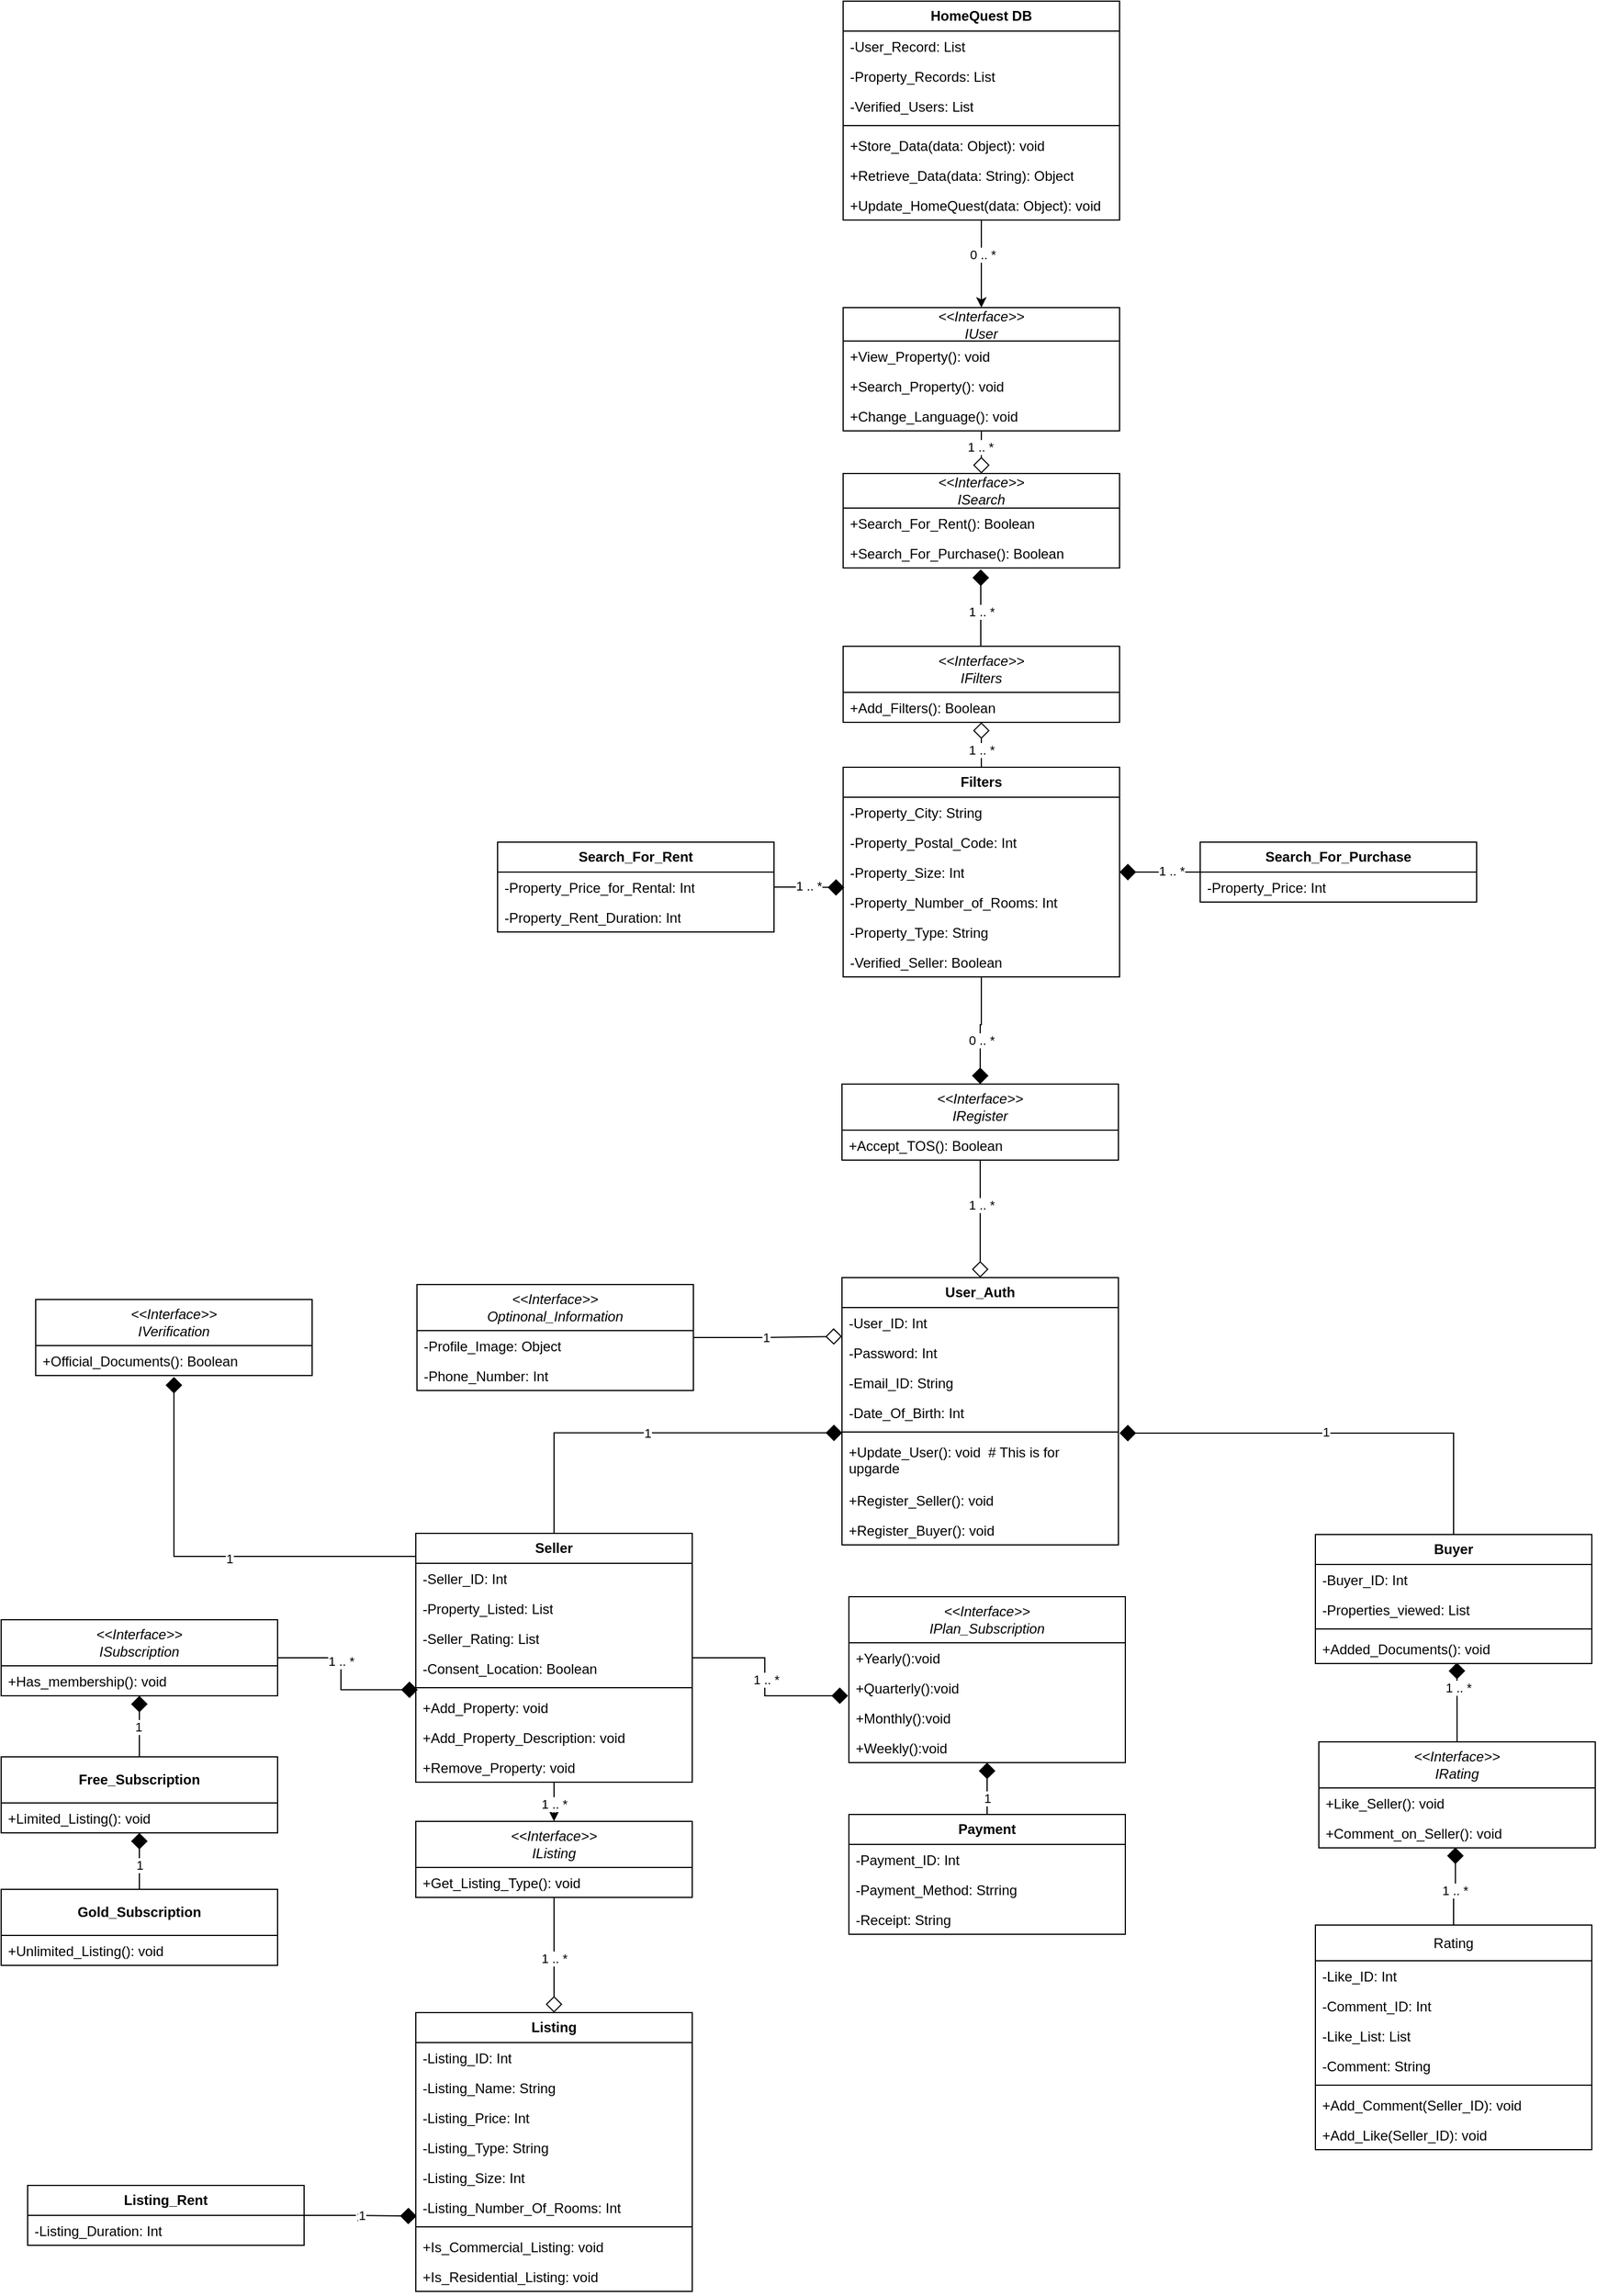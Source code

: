 <mxfile version="26.0.14">
  <diagram name="Page-1" id="9f46799a-70d6-7492-0946-bef42562c5a5">
    <mxGraphModel dx="1958" dy="2477" grid="0" gridSize="10" guides="1" tooltips="1" connect="1" arrows="1" fold="1" page="0" pageScale="1" pageWidth="1100" pageHeight="850" background="none" math="0" shadow="0">
      <root>
        <mxCell id="0" />
        <mxCell id="1" parent="0" />
        <mxCell id="w0NGEqOYghttgbfUyrr0-118" style="edgeStyle=orthogonalEdgeStyle;rounded=0;orthogonalLoop=1;jettySize=auto;html=1;endArrow=diamond;endFill=0;endSize=12;entryX=0.5;entryY=0;entryDx=0;entryDy=0;" parent="1" source="w0NGEqOYghttgbfUyrr0-102" edge="1">
          <mxGeometry relative="1" as="geometry">
            <mxPoint x="1371" y="-630" as="targetPoint" />
          </mxGeometry>
        </mxCell>
        <mxCell id="w0NGEqOYghttgbfUyrr0-119" value="1 .. *" style="edgeLabel;html=1;align=center;verticalAlign=middle;resizable=0;points=[];" parent="w0NGEqOYghttgbfUyrr0-118" vertex="1" connectable="0">
          <mxGeometry x="-0.258" y="-1" relative="1" as="geometry">
            <mxPoint as="offset" />
          </mxGeometry>
        </mxCell>
        <mxCell id="w0NGEqOYghttgbfUyrr0-102" value="&lt;div&gt;&lt;i&gt;&amp;lt;&amp;lt;Interface&amp;gt;&amp;gt;&lt;/i&gt;&lt;/div&gt;&lt;i&gt;IUser&lt;/i&gt;" style="swimlane;fontStyle=0;childLayout=stackLayout;horizontal=1;startSize=29;fillColor=none;horizontalStack=0;resizeParent=1;resizeParentMax=0;resizeLast=0;collapsible=1;marginBottom=0;whiteSpace=wrap;html=1;" parent="1" vertex="1">
          <mxGeometry x="1251" y="-774" width="240" height="107" as="geometry" />
        </mxCell>
        <mxCell id="w0NGEqOYghttgbfUyrr0-103" value="+View_Property(): void" style="text;strokeColor=none;fillColor=none;align=left;verticalAlign=top;spacingLeft=4;spacingRight=4;overflow=hidden;rotatable=0;points=[[0,0.5],[1,0.5]];portConstraint=eastwest;whiteSpace=wrap;html=1;" parent="w0NGEqOYghttgbfUyrr0-102" vertex="1">
          <mxGeometry y="29" width="240" height="26" as="geometry" />
        </mxCell>
        <mxCell id="w0NGEqOYghttgbfUyrr0-104" value="+Search_Property(): void" style="text;strokeColor=none;fillColor=none;align=left;verticalAlign=top;spacingLeft=4;spacingRight=4;overflow=hidden;rotatable=0;points=[[0,0.5],[1,0.5]];portConstraint=eastwest;whiteSpace=wrap;html=1;" parent="w0NGEqOYghttgbfUyrr0-102" vertex="1">
          <mxGeometry y="55" width="240" height="26" as="geometry" />
        </mxCell>
        <mxCell id="I_Ao7Ynuwbd4D35Jehym-140" value="+Change_Language(): void" style="text;strokeColor=none;fillColor=none;align=left;verticalAlign=top;spacingLeft=4;spacingRight=4;overflow=hidden;rotatable=0;points=[[0,0.5],[1,0.5]];portConstraint=eastwest;whiteSpace=wrap;html=1;" parent="w0NGEqOYghttgbfUyrr0-102" vertex="1">
          <mxGeometry y="81" width="240" height="26" as="geometry" />
        </mxCell>
        <mxCell id="w0NGEqOYghttgbfUyrr0-155" style="edgeStyle=orthogonalEdgeStyle;rounded=0;orthogonalLoop=1;jettySize=auto;html=1;endSize=12;endArrow=diamond;endFill=0;" parent="1" source="w0NGEqOYghttgbfUyrr0-106" target="w0NGEqOYghttgbfUyrr0-122" edge="1">
          <mxGeometry relative="1" as="geometry" />
        </mxCell>
        <mxCell id="w0NGEqOYghttgbfUyrr0-156" value="1 .. *" style="edgeLabel;html=1;align=center;verticalAlign=middle;resizable=0;points=[];" parent="w0NGEqOYghttgbfUyrr0-155" vertex="1" connectable="0">
          <mxGeometry x="-0.235" y="1" relative="1" as="geometry">
            <mxPoint as="offset" />
          </mxGeometry>
        </mxCell>
        <mxCell id="w0NGEqOYghttgbfUyrr0-106" value="&lt;i&gt;&amp;lt;&amp;lt;Interface&amp;gt;&amp;gt;&lt;/i&gt;&lt;div&gt;&lt;i&gt;IRegister&lt;/i&gt;&lt;/div&gt;" style="swimlane;fontStyle=0;childLayout=stackLayout;horizontal=1;startSize=40;fillColor=none;horizontalStack=0;resizeParent=1;resizeParentMax=0;resizeLast=0;collapsible=1;marginBottom=0;whiteSpace=wrap;html=1;" parent="1" vertex="1">
          <mxGeometry x="1250" y="-100" width="240" height="66" as="geometry" />
        </mxCell>
        <mxCell id="w0NGEqOYghttgbfUyrr0-107" value="+Accept_TOS(): Boolean" style="text;strokeColor=none;fillColor=none;align=left;verticalAlign=top;spacingLeft=4;spacingRight=4;overflow=hidden;rotatable=0;points=[[0,0.5],[1,0.5]];portConstraint=eastwest;whiteSpace=wrap;html=1;" parent="w0NGEqOYghttgbfUyrr0-106" vertex="1">
          <mxGeometry y="40" width="240" height="26" as="geometry" />
        </mxCell>
        <mxCell id="w0NGEqOYghttgbfUyrr0-116" style="edgeStyle=orthogonalEdgeStyle;rounded=0;orthogonalLoop=1;jettySize=auto;html=1;entryX=0.5;entryY=0;entryDx=0;entryDy=0;" parent="1" source="w0NGEqOYghttgbfUyrr0-109" target="w0NGEqOYghttgbfUyrr0-102" edge="1">
          <mxGeometry relative="1" as="geometry" />
        </mxCell>
        <mxCell id="w0NGEqOYghttgbfUyrr0-117" value="0 .. *" style="edgeLabel;html=1;align=center;verticalAlign=middle;resizable=0;points=[];" parent="w0NGEqOYghttgbfUyrr0-116" vertex="1" connectable="0">
          <mxGeometry x="-0.216" y="1" relative="1" as="geometry">
            <mxPoint as="offset" />
          </mxGeometry>
        </mxCell>
        <mxCell id="w0NGEqOYghttgbfUyrr0-109" value="&lt;b&gt;HomeQuest DB&lt;/b&gt;" style="swimlane;fontStyle=0;childLayout=stackLayout;horizontal=1;startSize=26;fillColor=none;horizontalStack=0;resizeParent=1;resizeParentMax=0;resizeLast=0;collapsible=1;marginBottom=0;whiteSpace=wrap;html=1;" parent="1" vertex="1">
          <mxGeometry x="1251" y="-1040" width="240" height="190" as="geometry" />
        </mxCell>
        <mxCell id="w0NGEqOYghttgbfUyrr0-110" value="-User_Record: List" style="text;strokeColor=none;fillColor=none;align=left;verticalAlign=top;spacingLeft=4;spacingRight=4;overflow=hidden;rotatable=0;points=[[0,0.5],[1,0.5]];portConstraint=eastwest;whiteSpace=wrap;html=1;" parent="w0NGEqOYghttgbfUyrr0-109" vertex="1">
          <mxGeometry y="26" width="240" height="26" as="geometry" />
        </mxCell>
        <mxCell id="w0NGEqOYghttgbfUyrr0-111" value="-Property_Records: List" style="text;strokeColor=none;fillColor=none;align=left;verticalAlign=top;spacingLeft=4;spacingRight=4;overflow=hidden;rotatable=0;points=[[0,0.5],[1,0.5]];portConstraint=eastwest;whiteSpace=wrap;html=1;" parent="w0NGEqOYghttgbfUyrr0-109" vertex="1">
          <mxGeometry y="52" width="240" height="26" as="geometry" />
        </mxCell>
        <mxCell id="w0NGEqOYghttgbfUyrr0-112" value="-Verified_Users: List" style="text;strokeColor=none;fillColor=none;align=left;verticalAlign=top;spacingLeft=4;spacingRight=4;overflow=hidden;rotatable=0;points=[[0,0.5],[1,0.5]];portConstraint=eastwest;whiteSpace=wrap;html=1;" parent="w0NGEqOYghttgbfUyrr0-109" vertex="1">
          <mxGeometry y="78" width="240" height="26" as="geometry" />
        </mxCell>
        <mxCell id="w0NGEqOYghttgbfUyrr0-56" value="" style="line;strokeWidth=1;fillColor=none;align=left;verticalAlign=middle;spacingTop=-1;spacingLeft=3;spacingRight=3;rotatable=0;labelPosition=right;points=[];portConstraint=eastwest;strokeColor=inherit;" parent="w0NGEqOYghttgbfUyrr0-109" vertex="1">
          <mxGeometry y="104" width="240" height="8" as="geometry" />
        </mxCell>
        <mxCell id="w0NGEqOYghttgbfUyrr0-113" value="+Store_Data(data: Object): void" style="text;strokeColor=none;fillColor=none;align=left;verticalAlign=top;spacingLeft=4;spacingRight=4;overflow=hidden;rotatable=0;points=[[0,0.5],[1,0.5]];portConstraint=eastwest;whiteSpace=wrap;html=1;" parent="w0NGEqOYghttgbfUyrr0-109" vertex="1">
          <mxGeometry y="112" width="240" height="26" as="geometry" />
        </mxCell>
        <mxCell id="w0NGEqOYghttgbfUyrr0-114" value="+Retrieve_Data(data: String): Object" style="text;strokeColor=none;fillColor=none;align=left;verticalAlign=top;spacingLeft=4;spacingRight=4;overflow=hidden;rotatable=0;points=[[0,0.5],[1,0.5]];portConstraint=eastwest;whiteSpace=wrap;html=1;" parent="w0NGEqOYghttgbfUyrr0-109" vertex="1">
          <mxGeometry y="138" width="240" height="26" as="geometry" />
        </mxCell>
        <mxCell id="w0NGEqOYghttgbfUyrr0-115" value="+Update_HomeQuest(data: Object): void&amp;nbsp;" style="text;strokeColor=none;fillColor=none;align=left;verticalAlign=top;spacingLeft=4;spacingRight=4;overflow=hidden;rotatable=0;points=[[0,0.5],[1,0.5]];portConstraint=eastwest;whiteSpace=wrap;html=1;" parent="w0NGEqOYghttgbfUyrr0-109" vertex="1">
          <mxGeometry y="164" width="240" height="26" as="geometry" />
        </mxCell>
        <mxCell id="I_Ao7Ynuwbd4D35Jehym-145" style="edgeStyle=orthogonalEdgeStyle;rounded=0;orthogonalLoop=1;jettySize=auto;html=1;endArrow=diamond;endFill=1;endSize=12;exitX=0;exitY=0.5;exitDx=0;exitDy=0;entryX=0.503;entryY=1.047;entryDx=0;entryDy=0;entryPerimeter=0;" parent="1" source="I_Ao7Ynuwbd4D35Jehym-32" target="I_Ao7Ynuwbd4D35Jehym-144" edge="1">
          <mxGeometry relative="1" as="geometry">
            <mxPoint x="600" y="180" as="targetPoint" />
            <Array as="points">
              <mxPoint x="880" y="310" />
              <mxPoint x="670" y="310" />
              <mxPoint x="670" y="154" />
            </Array>
          </mxGeometry>
        </mxCell>
        <mxCell id="I_Ao7Ynuwbd4D35Jehym-147" value="1" style="edgeLabel;html=1;align=center;verticalAlign=middle;resizable=0;points=[];" parent="I_Ao7Ynuwbd4D35Jehym-145" vertex="1" connectable="0">
          <mxGeometry x="0.068" y="-2" relative="1" as="geometry">
            <mxPoint y="4" as="offset" />
          </mxGeometry>
        </mxCell>
        <mxCell id="w0NGEqOYghttgbfUyrr0-122" value="&lt;b&gt;User_Auth&lt;/b&gt;" style="swimlane;fontStyle=0;childLayout=stackLayout;horizontal=1;startSize=26;fillColor=none;horizontalStack=0;resizeParent=1;resizeParentMax=0;resizeLast=0;collapsible=1;marginBottom=0;whiteSpace=wrap;html=1;" parent="1" vertex="1">
          <mxGeometry x="1250" y="68" width="240" height="232" as="geometry" />
        </mxCell>
        <mxCell id="w0NGEqOYghttgbfUyrr0-123" value="-User_ID: Int" style="text;strokeColor=none;fillColor=none;align=left;verticalAlign=top;spacingLeft=4;spacingRight=4;overflow=hidden;rotatable=0;points=[[0,0.5],[1,0.5]];portConstraint=eastwest;whiteSpace=wrap;html=1;" parent="w0NGEqOYghttgbfUyrr0-122" vertex="1">
          <mxGeometry y="26" width="240" height="26" as="geometry" />
        </mxCell>
        <mxCell id="w0NGEqOYghttgbfUyrr0-124" value="-Password: Int" style="text;strokeColor=none;fillColor=none;align=left;verticalAlign=top;spacingLeft=4;spacingRight=4;overflow=hidden;rotatable=0;points=[[0,0.5],[1,0.5]];portConstraint=eastwest;whiteSpace=wrap;html=1;" parent="w0NGEqOYghttgbfUyrr0-122" vertex="1">
          <mxGeometry y="52" width="240" height="26" as="geometry" />
        </mxCell>
        <mxCell id="w0NGEqOYghttgbfUyrr0-125" value="-Email_ID: String" style="text;strokeColor=none;fillColor=none;align=left;verticalAlign=top;spacingLeft=4;spacingRight=4;overflow=hidden;rotatable=0;points=[[0,0.5],[1,0.5]];portConstraint=eastwest;whiteSpace=wrap;html=1;" parent="w0NGEqOYghttgbfUyrr0-122" vertex="1">
          <mxGeometry y="78" width="240" height="26" as="geometry" />
        </mxCell>
        <mxCell id="w0NGEqOYghttgbfUyrr0-130" value="-Date_Of_Birth: Int" style="text;strokeColor=none;fillColor=none;align=left;verticalAlign=top;spacingLeft=4;spacingRight=4;overflow=hidden;rotatable=0;points=[[0,0.5],[1,0.5]];portConstraint=eastwest;whiteSpace=wrap;html=1;" parent="w0NGEqOYghttgbfUyrr0-122" vertex="1">
          <mxGeometry y="104" width="240" height="26" as="geometry" />
        </mxCell>
        <mxCell id="w0NGEqOYghttgbfUyrr0-126" value="" style="line;strokeWidth=1;fillColor=none;align=left;verticalAlign=middle;spacingTop=-1;spacingLeft=3;spacingRight=3;rotatable=0;labelPosition=right;points=[];portConstraint=eastwest;strokeColor=inherit;" parent="w0NGEqOYghttgbfUyrr0-122" vertex="1">
          <mxGeometry y="130" width="240" height="8" as="geometry" />
        </mxCell>
        <mxCell id="w0NGEqOYghttgbfUyrr0-151" value="+Update_User(): void&amp;nbsp; # This is for upgarde" style="text;strokeColor=none;fillColor=none;align=left;verticalAlign=top;spacingLeft=4;spacingRight=4;overflow=hidden;rotatable=0;points=[[0,0.5],[1,0.5]];portConstraint=eastwest;whiteSpace=wrap;html=1;" parent="w0NGEqOYghttgbfUyrr0-122" vertex="1">
          <mxGeometry y="138" width="240" height="42" as="geometry" />
        </mxCell>
        <mxCell id="w0NGEqOYghttgbfUyrr0-147" value="+Register_Seller(): void" style="text;strokeColor=none;fillColor=none;align=left;verticalAlign=top;spacingLeft=4;spacingRight=4;overflow=hidden;rotatable=0;points=[[0,0.5],[1,0.5]];portConstraint=eastwest;whiteSpace=wrap;html=1;" parent="w0NGEqOYghttgbfUyrr0-122" vertex="1">
          <mxGeometry y="180" width="240" height="26" as="geometry" />
        </mxCell>
        <mxCell id="w0NGEqOYghttgbfUyrr0-148" value="+Register_Buyer(): void" style="text;strokeColor=none;fillColor=none;align=left;verticalAlign=top;spacingLeft=4;spacingRight=4;overflow=hidden;rotatable=0;points=[[0,0.5],[1,0.5]];portConstraint=eastwest;whiteSpace=wrap;html=1;" parent="w0NGEqOYghttgbfUyrr0-122" vertex="1">
          <mxGeometry y="206" width="240" height="26" as="geometry" />
        </mxCell>
        <mxCell id="w0NGEqOYghttgbfUyrr0-132" value="&lt;div&gt;&lt;i&gt;&amp;lt;&amp;lt;Interface&amp;gt;&amp;gt;&lt;/i&gt;&lt;/div&gt;&lt;i&gt;Optinonal_Information&lt;/i&gt;" style="swimlane;fontStyle=0;childLayout=stackLayout;horizontal=1;startSize=40;fillColor=none;horizontalStack=0;resizeParent=1;resizeParentMax=0;resizeLast=0;collapsible=1;marginBottom=0;whiteSpace=wrap;html=1;" parent="1" vertex="1">
          <mxGeometry x="881" y="74" width="240" height="92" as="geometry" />
        </mxCell>
        <mxCell id="w0NGEqOYghttgbfUyrr0-133" value="-Profile_Image: Object" style="text;strokeColor=none;fillColor=none;align=left;verticalAlign=top;spacingLeft=4;spacingRight=4;overflow=hidden;rotatable=0;points=[[0,0.5],[1,0.5]];portConstraint=eastwest;whiteSpace=wrap;html=1;" parent="w0NGEqOYghttgbfUyrr0-132" vertex="1">
          <mxGeometry y="40" width="240" height="26" as="geometry" />
        </mxCell>
        <mxCell id="w0NGEqOYghttgbfUyrr0-134" value="-Phone_Number: Int" style="text;strokeColor=none;fillColor=none;align=left;verticalAlign=top;spacingLeft=4;spacingRight=4;overflow=hidden;rotatable=0;points=[[0,0.5],[1,0.5]];portConstraint=eastwest;whiteSpace=wrap;html=1;" parent="w0NGEqOYghttgbfUyrr0-132" vertex="1">
          <mxGeometry y="66" width="240" height="26" as="geometry" />
        </mxCell>
        <mxCell id="w0NGEqOYghttgbfUyrr0-139" style="edgeStyle=orthogonalEdgeStyle;rounded=0;orthogonalLoop=1;jettySize=auto;html=1;endArrow=diamond;endFill=0;endSize=12;" parent="1" source="w0NGEqOYghttgbfUyrr0-132" edge="1">
          <mxGeometry relative="1" as="geometry">
            <mxPoint x="1250" y="119" as="targetPoint" />
          </mxGeometry>
        </mxCell>
        <mxCell id="w0NGEqOYghttgbfUyrr0-140" value="1" style="edgeLabel;html=1;align=center;verticalAlign=middle;resizable=0;points=[];" parent="w0NGEqOYghttgbfUyrr0-139" vertex="1" connectable="0">
          <mxGeometry x="-0.229" relative="1" as="geometry">
            <mxPoint x="13" as="offset" />
          </mxGeometry>
        </mxCell>
        <mxCell id="I_Ao7Ynuwbd4D35Jehym-27" style="edgeStyle=orthogonalEdgeStyle;rounded=0;orthogonalLoop=1;jettySize=auto;html=1;entryX=0.5;entryY=0;entryDx=0;entryDy=0;" parent="1" source="w0NGEqOYghttgbfUyrr0-141" target="I_Ao7Ynuwbd4D35Jehym-16" edge="1">
          <mxGeometry relative="1" as="geometry" />
        </mxCell>
        <mxCell id="I_Ao7Ynuwbd4D35Jehym-28" value="1 .. *" style="edgeLabel;html=1;align=center;verticalAlign=middle;resizable=0;points=[];" parent="I_Ao7Ynuwbd4D35Jehym-27" vertex="1" connectable="0">
          <mxGeometry x="-0.186" relative="1" as="geometry">
            <mxPoint as="offset" />
          </mxGeometry>
        </mxCell>
        <mxCell id="w0NGEqOYghttgbfUyrr0-141" value="&lt;b&gt;Seller&lt;/b&gt;" style="swimlane;fontStyle=0;childLayout=stackLayout;horizontal=1;startSize=26;fillColor=none;horizontalStack=0;resizeParent=1;resizeParentMax=0;resizeLast=0;collapsible=1;marginBottom=0;whiteSpace=wrap;html=1;" parent="1" vertex="1">
          <mxGeometry x="880" y="290" width="240" height="216" as="geometry" />
        </mxCell>
        <mxCell id="sYUlOtbSZ_AGxyexaWMe-16" value="-Seller_ID: Int" style="text;strokeColor=none;fillColor=none;align=left;verticalAlign=top;spacingLeft=4;spacingRight=4;overflow=hidden;rotatable=0;points=[[0,0.5],[1,0.5]];portConstraint=eastwest;whiteSpace=wrap;html=1;" vertex="1" parent="w0NGEqOYghttgbfUyrr0-141">
          <mxGeometry y="26" width="240" height="26" as="geometry" />
        </mxCell>
        <mxCell id="w0NGEqOYghttgbfUyrr0-145" value="-Property_Listed: List" style="text;strokeColor=none;fillColor=none;align=left;verticalAlign=top;spacingLeft=4;spacingRight=4;overflow=hidden;rotatable=0;points=[[0,0.5],[1,0.5]];portConstraint=eastwest;whiteSpace=wrap;html=1;" parent="w0NGEqOYghttgbfUyrr0-141" vertex="1">
          <mxGeometry y="52" width="240" height="26" as="geometry" />
        </mxCell>
        <mxCell id="I_Ao7Ynuwbd4D35Jehym-32" value="-Seller_Rating: List" style="text;strokeColor=none;fillColor=none;align=left;verticalAlign=top;spacingLeft=4;spacingRight=4;overflow=hidden;rotatable=0;points=[[0,0.5],[1,0.5]];portConstraint=eastwest;whiteSpace=wrap;html=1;" parent="w0NGEqOYghttgbfUyrr0-141" vertex="1">
          <mxGeometry y="78" width="240" height="26" as="geometry" />
        </mxCell>
        <mxCell id="w0NGEqOYghttgbfUyrr0-131" value="-Consent_Location: Boolean" style="text;strokeColor=none;fillColor=none;align=left;verticalAlign=top;spacingLeft=4;spacingRight=4;overflow=hidden;rotatable=0;points=[[0,0.5],[1,0.5]];portConstraint=eastwest;whiteSpace=wrap;html=1;" parent="w0NGEqOYghttgbfUyrr0-141" vertex="1">
          <mxGeometry y="104" width="240" height="26" as="geometry" />
        </mxCell>
        <mxCell id="w0NGEqOYghttgbfUyrr0-146" value="" style="line;strokeWidth=1;fillColor=none;align=left;verticalAlign=middle;spacingTop=-1;spacingLeft=3;spacingRight=3;rotatable=0;labelPosition=right;points=[];portConstraint=eastwest;strokeColor=inherit;" parent="w0NGEqOYghttgbfUyrr0-141" vertex="1">
          <mxGeometry y="130" width="240" height="8" as="geometry" />
        </mxCell>
        <mxCell id="w0NGEqOYghttgbfUyrr0-149" value="+Add_Property: void" style="text;strokeColor=none;fillColor=none;align=left;verticalAlign=top;spacingLeft=4;spacingRight=4;overflow=hidden;rotatable=0;points=[[0,0.5],[1,0.5]];portConstraint=eastwest;whiteSpace=wrap;html=1;" parent="w0NGEqOYghttgbfUyrr0-141" vertex="1">
          <mxGeometry y="138" width="240" height="26" as="geometry" />
        </mxCell>
        <mxCell id="w0NGEqOYghttgbfUyrr0-153" value="+Add_Property_Description: void" style="text;strokeColor=none;fillColor=none;align=left;verticalAlign=top;spacingLeft=4;spacingRight=4;overflow=hidden;rotatable=0;points=[[0,0.5],[1,0.5]];portConstraint=eastwest;whiteSpace=wrap;html=1;" parent="w0NGEqOYghttgbfUyrr0-141" vertex="1">
          <mxGeometry y="164" width="240" height="26" as="geometry" />
        </mxCell>
        <mxCell id="w0NGEqOYghttgbfUyrr0-150" value="+Remove_Property: void" style="text;strokeColor=none;fillColor=none;align=left;verticalAlign=top;spacingLeft=4;spacingRight=4;overflow=hidden;rotatable=0;points=[[0,0.5],[1,0.5]];portConstraint=eastwest;whiteSpace=wrap;html=1;" parent="w0NGEqOYghttgbfUyrr0-141" vertex="1">
          <mxGeometry y="190" width="240" height="26" as="geometry" />
        </mxCell>
        <mxCell id="w0NGEqOYghttgbfUyrr0-154" value="1" style="edgeStyle=orthogonalEdgeStyle;rounded=0;orthogonalLoop=1;jettySize=auto;html=1;entryX=0.001;entryY=0.596;entryDx=0;entryDy=0;entryPerimeter=0;endArrow=diamond;endFill=1;endSize=12;" parent="1" source="w0NGEqOYghttgbfUyrr0-141" target="w0NGEqOYghttgbfUyrr0-126" edge="1">
          <mxGeometry relative="1" as="geometry" />
        </mxCell>
        <mxCell id="I_Ao7Ynuwbd4D35Jehym-12" style="edgeStyle=orthogonalEdgeStyle;rounded=0;orthogonalLoop=1;jettySize=auto;html=1;entryX=0.5;entryY=0;entryDx=0;entryDy=0;endArrow=none;startFill=1;startArrow=diamond;startSize=12;" parent="1" source="I_Ao7Ynuwbd4D35Jehym-1" target="I_Ao7Ynuwbd4D35Jehym-6" edge="1">
          <mxGeometry relative="1" as="geometry" />
        </mxCell>
        <mxCell id="I_Ao7Ynuwbd4D35Jehym-14" value="1" style="edgeLabel;html=1;align=center;verticalAlign=middle;resizable=0;points=[];" parent="I_Ao7Ynuwbd4D35Jehym-12" vertex="1" connectable="0">
          <mxGeometry x="0.002" y="-1" relative="1" as="geometry">
            <mxPoint as="offset" />
          </mxGeometry>
        </mxCell>
        <mxCell id="I_Ao7Ynuwbd4D35Jehym-1" value="&lt;div&gt;&lt;i&gt;&amp;lt;&amp;lt;Interface&amp;gt;&amp;gt;&lt;/i&gt;&lt;/div&gt;&lt;i&gt;ISubscription&lt;/i&gt;" style="swimlane;fontStyle=0;childLayout=stackLayout;horizontal=1;startSize=40;fillColor=none;horizontalStack=0;resizeParent=1;resizeParentMax=0;resizeLast=0;collapsible=1;marginBottom=0;whiteSpace=wrap;html=1;" parent="1" vertex="1">
          <mxGeometry x="520" y="365" width="240" height="66" as="geometry" />
        </mxCell>
        <mxCell id="I_Ao7Ynuwbd4D35Jehym-2" value="+Has_membership(): void" style="text;strokeColor=none;fillColor=none;align=left;verticalAlign=top;spacingLeft=4;spacingRight=4;overflow=hidden;rotatable=0;points=[[0,0.5],[1,0.5]];portConstraint=eastwest;whiteSpace=wrap;html=1;" parent="I_Ao7Ynuwbd4D35Jehym-1" vertex="1">
          <mxGeometry y="40" width="240" height="26" as="geometry" />
        </mxCell>
        <mxCell id="I_Ao7Ynuwbd4D35Jehym-4" style="edgeStyle=orthogonalEdgeStyle;rounded=0;orthogonalLoop=1;jettySize=auto;html=1;entryX=0.007;entryY=0.725;entryDx=0;entryDy=0;entryPerimeter=0;endArrow=diamond;endFill=1;endSize=12;" parent="1" source="I_Ao7Ynuwbd4D35Jehym-1" target="w0NGEqOYghttgbfUyrr0-146" edge="1">
          <mxGeometry relative="1" as="geometry" />
        </mxCell>
        <mxCell id="I_Ao7Ynuwbd4D35Jehym-5" value="1 .. *" style="edgeLabel;html=1;align=center;verticalAlign=middle;resizable=0;points=[];" parent="I_Ao7Ynuwbd4D35Jehym-4" vertex="1" connectable="0">
          <mxGeometry x="-0.232" relative="1" as="geometry">
            <mxPoint as="offset" />
          </mxGeometry>
        </mxCell>
        <mxCell id="I_Ao7Ynuwbd4D35Jehym-13" style="edgeStyle=orthogonalEdgeStyle;rounded=0;orthogonalLoop=1;jettySize=auto;html=1;entryX=0.5;entryY=0;entryDx=0;entryDy=0;endArrow=none;startFill=1;startArrow=diamond;startSize=12;" parent="1" source="I_Ao7Ynuwbd4D35Jehym-6" target="I_Ao7Ynuwbd4D35Jehym-10" edge="1">
          <mxGeometry relative="1" as="geometry" />
        </mxCell>
        <mxCell id="I_Ao7Ynuwbd4D35Jehym-15" value="1" style="edgeLabel;html=1;align=center;verticalAlign=middle;resizable=0;points=[];" parent="I_Ao7Ynuwbd4D35Jehym-13" vertex="1" connectable="0">
          <mxGeometry x="0.071" relative="1" as="geometry">
            <mxPoint as="offset" />
          </mxGeometry>
        </mxCell>
        <mxCell id="I_Ao7Ynuwbd4D35Jehym-6" value="&lt;div&gt;&lt;b&gt;Free_Subscription&lt;/b&gt;&lt;/div&gt;" style="swimlane;fontStyle=0;childLayout=stackLayout;horizontal=1;startSize=40;fillColor=none;horizontalStack=0;resizeParent=1;resizeParentMax=0;resizeLast=0;collapsible=1;marginBottom=0;whiteSpace=wrap;html=1;" parent="1" vertex="1">
          <mxGeometry x="520" y="484" width="240" height="66" as="geometry" />
        </mxCell>
        <mxCell id="I_Ao7Ynuwbd4D35Jehym-7" value="+Limited_Listing(): void" style="text;strokeColor=none;fillColor=none;align=left;verticalAlign=top;spacingLeft=4;spacingRight=4;overflow=hidden;rotatable=0;points=[[0,0.5],[1,0.5]];portConstraint=eastwest;whiteSpace=wrap;html=1;" parent="I_Ao7Ynuwbd4D35Jehym-6" vertex="1">
          <mxGeometry y="40" width="240" height="26" as="geometry" />
        </mxCell>
        <mxCell id="I_Ao7Ynuwbd4D35Jehym-10" value="&lt;div&gt;&lt;b&gt;Gold_Subscription&lt;/b&gt;&lt;/div&gt;" style="swimlane;fontStyle=0;childLayout=stackLayout;horizontal=1;startSize=40;fillColor=none;horizontalStack=0;resizeParent=1;resizeParentMax=0;resizeLast=0;collapsible=1;marginBottom=0;whiteSpace=wrap;html=1;" parent="1" vertex="1">
          <mxGeometry x="520" y="599" width="240" height="66" as="geometry" />
        </mxCell>
        <mxCell id="I_Ao7Ynuwbd4D35Jehym-11" value="+Unlimited_Listing(): void" style="text;strokeColor=none;fillColor=none;align=left;verticalAlign=top;spacingLeft=4;spacingRight=4;overflow=hidden;rotatable=0;points=[[0,0.5],[1,0.5]];portConstraint=eastwest;whiteSpace=wrap;html=1;" parent="I_Ao7Ynuwbd4D35Jehym-10" vertex="1">
          <mxGeometry y="40" width="240" height="26" as="geometry" />
        </mxCell>
        <mxCell id="I_Ao7Ynuwbd4D35Jehym-16" value="&lt;div&gt;&lt;i&gt;&amp;lt;&amp;lt;Interface&amp;gt;&amp;gt;&lt;/i&gt;&lt;/div&gt;&lt;i&gt;IListing&lt;/i&gt;" style="swimlane;fontStyle=0;childLayout=stackLayout;horizontal=1;startSize=40;fillColor=none;horizontalStack=0;resizeParent=1;resizeParentMax=0;resizeLast=0;collapsible=1;marginBottom=0;whiteSpace=wrap;html=1;" parent="1" vertex="1">
          <mxGeometry x="880" y="540" width="240" height="66" as="geometry" />
        </mxCell>
        <mxCell id="I_Ao7Ynuwbd4D35Jehym-17" value="+Get_Listing_Type(): void" style="text;strokeColor=none;fillColor=none;align=left;verticalAlign=top;spacingLeft=4;spacingRight=4;overflow=hidden;rotatable=0;points=[[0,0.5],[1,0.5]];portConstraint=eastwest;whiteSpace=wrap;html=1;" parent="I_Ao7Ynuwbd4D35Jehym-16" vertex="1">
          <mxGeometry y="40" width="240" height="26" as="geometry" />
        </mxCell>
        <mxCell id="I_Ao7Ynuwbd4D35Jehym-18" value="&lt;b&gt;Listing&lt;/b&gt;" style="swimlane;fontStyle=0;childLayout=stackLayout;horizontal=1;startSize=26;fillColor=none;horizontalStack=0;resizeParent=1;resizeParentMax=0;resizeLast=0;collapsible=1;marginBottom=0;whiteSpace=wrap;html=1;" parent="1" vertex="1">
          <mxGeometry x="880" y="706" width="240" height="242" as="geometry" />
        </mxCell>
        <mxCell id="I_Ao7Ynuwbd4D35Jehym-19" value="-Listing_ID: Int" style="text;strokeColor=none;fillColor=none;align=left;verticalAlign=top;spacingLeft=4;spacingRight=4;overflow=hidden;rotatable=0;points=[[0,0.5],[1,0.5]];portConstraint=eastwest;whiteSpace=wrap;html=1;" parent="I_Ao7Ynuwbd4D35Jehym-18" vertex="1">
          <mxGeometry y="26" width="240" height="26" as="geometry" />
        </mxCell>
        <mxCell id="I_Ao7Ynuwbd4D35Jehym-20" value="-Listing_Name: String" style="text;strokeColor=none;fillColor=none;align=left;verticalAlign=top;spacingLeft=4;spacingRight=4;overflow=hidden;rotatable=0;points=[[0,0.5],[1,0.5]];portConstraint=eastwest;whiteSpace=wrap;html=1;" parent="I_Ao7Ynuwbd4D35Jehym-18" vertex="1">
          <mxGeometry y="52" width="240" height="26" as="geometry" />
        </mxCell>
        <mxCell id="I_Ao7Ynuwbd4D35Jehym-93" value="-Listing_Price: Int" style="text;strokeColor=none;fillColor=none;align=left;verticalAlign=top;spacingLeft=4;spacingRight=4;overflow=hidden;rotatable=0;points=[[0,0.5],[1,0.5]];portConstraint=eastwest;whiteSpace=wrap;html=1;" parent="I_Ao7Ynuwbd4D35Jehym-18" vertex="1">
          <mxGeometry y="78" width="240" height="26" as="geometry" />
        </mxCell>
        <mxCell id="I_Ao7Ynuwbd4D35Jehym-21" value="-Listing_Type: String" style="text;strokeColor=none;fillColor=none;align=left;verticalAlign=top;spacingLeft=4;spacingRight=4;overflow=hidden;rotatable=0;points=[[0,0.5],[1,0.5]];portConstraint=eastwest;whiteSpace=wrap;html=1;" parent="I_Ao7Ynuwbd4D35Jehym-18" vertex="1">
          <mxGeometry y="104" width="240" height="26" as="geometry" />
        </mxCell>
        <mxCell id="I_Ao7Ynuwbd4D35Jehym-94" value="-Listing_Size: Int" style="text;strokeColor=none;fillColor=none;align=left;verticalAlign=top;spacingLeft=4;spacingRight=4;overflow=hidden;rotatable=0;points=[[0,0.5],[1,0.5]];portConstraint=eastwest;whiteSpace=wrap;html=1;" parent="I_Ao7Ynuwbd4D35Jehym-18" vertex="1">
          <mxGeometry y="130" width="240" height="26" as="geometry" />
        </mxCell>
        <mxCell id="I_Ao7Ynuwbd4D35Jehym-95" value="-Listing_Number_Of_Rooms: Int" style="text;strokeColor=none;fillColor=none;align=left;verticalAlign=top;spacingLeft=4;spacingRight=4;overflow=hidden;rotatable=0;points=[[0,0.5],[1,0.5]];portConstraint=eastwest;whiteSpace=wrap;html=1;" parent="I_Ao7Ynuwbd4D35Jehym-18" vertex="1">
          <mxGeometry y="156" width="240" height="26" as="geometry" />
        </mxCell>
        <mxCell id="I_Ao7Ynuwbd4D35Jehym-23" value="" style="line;strokeWidth=1;fillColor=none;align=left;verticalAlign=middle;spacingTop=-1;spacingLeft=3;spacingRight=3;rotatable=0;labelPosition=right;points=[];portConstraint=eastwest;strokeColor=inherit;" parent="I_Ao7Ynuwbd4D35Jehym-18" vertex="1">
          <mxGeometry y="182" width="240" height="8" as="geometry" />
        </mxCell>
        <mxCell id="I_Ao7Ynuwbd4D35Jehym-33" value="+Is_Commercial_Listing: void" style="text;strokeColor=none;fillColor=none;align=left;verticalAlign=top;spacingLeft=4;spacingRight=4;overflow=hidden;rotatable=0;points=[[0,0.5],[1,0.5]];portConstraint=eastwest;whiteSpace=wrap;html=1;" parent="I_Ao7Ynuwbd4D35Jehym-18" vertex="1">
          <mxGeometry y="190" width="240" height="26" as="geometry" />
        </mxCell>
        <mxCell id="I_Ao7Ynuwbd4D35Jehym-34" value="+Is_Residential_Listing: void" style="text;strokeColor=none;fillColor=none;align=left;verticalAlign=top;spacingLeft=4;spacingRight=4;overflow=hidden;rotatable=0;points=[[0,0.5],[1,0.5]];portConstraint=eastwest;whiteSpace=wrap;html=1;" parent="I_Ao7Ynuwbd4D35Jehym-18" vertex="1">
          <mxGeometry y="216" width="240" height="26" as="geometry" />
        </mxCell>
        <mxCell id="I_Ao7Ynuwbd4D35Jehym-29" style="edgeStyle=orthogonalEdgeStyle;rounded=0;orthogonalLoop=1;jettySize=auto;html=1;entryX=0.5;entryY=0;entryDx=0;entryDy=0;endArrow=diamond;endFill=0;endSize=12;" parent="1" source="I_Ao7Ynuwbd4D35Jehym-16" target="I_Ao7Ynuwbd4D35Jehym-18" edge="1">
          <mxGeometry relative="1" as="geometry" />
        </mxCell>
        <mxCell id="I_Ao7Ynuwbd4D35Jehym-31" value="1 .. *" style="edgeLabel;html=1;align=center;verticalAlign=middle;resizable=0;points=[];" parent="I_Ao7Ynuwbd4D35Jehym-29" vertex="1" connectable="0">
          <mxGeometry x="0.062" relative="1" as="geometry">
            <mxPoint as="offset" />
          </mxGeometry>
        </mxCell>
        <mxCell id="I_Ao7Ynuwbd4D35Jehym-36" value="&lt;b&gt;Buyer&lt;/b&gt;" style="swimlane;fontStyle=0;childLayout=stackLayout;horizontal=1;startSize=26;fillColor=none;horizontalStack=0;resizeParent=1;resizeParentMax=0;resizeLast=0;collapsible=1;marginBottom=0;whiteSpace=wrap;html=1;" parent="1" vertex="1">
          <mxGeometry x="1661" y="291" width="240" height="112" as="geometry" />
        </mxCell>
        <mxCell id="sYUlOtbSZ_AGxyexaWMe-15" value="-Buyer_ID: Int" style="text;strokeColor=none;fillColor=none;align=left;verticalAlign=top;spacingLeft=4;spacingRight=4;overflow=hidden;rotatable=0;points=[[0,0.5],[1,0.5]];portConstraint=eastwest;whiteSpace=wrap;html=1;" vertex="1" parent="I_Ao7Ynuwbd4D35Jehym-36">
          <mxGeometry y="26" width="240" height="26" as="geometry" />
        </mxCell>
        <mxCell id="I_Ao7Ynuwbd4D35Jehym-37" value="-Properties_viewed: List" style="text;strokeColor=none;fillColor=none;align=left;verticalAlign=top;spacingLeft=4;spacingRight=4;overflow=hidden;rotatable=0;points=[[0,0.5],[1,0.5]];portConstraint=eastwest;whiteSpace=wrap;html=1;" parent="I_Ao7Ynuwbd4D35Jehym-36" vertex="1">
          <mxGeometry y="52" width="240" height="26" as="geometry" />
        </mxCell>
        <mxCell id="I_Ao7Ynuwbd4D35Jehym-40" value="" style="line;strokeWidth=1;fillColor=none;align=left;verticalAlign=middle;spacingTop=-1;spacingLeft=3;spacingRight=3;rotatable=0;labelPosition=right;points=[];portConstraint=eastwest;strokeColor=inherit;" parent="I_Ao7Ynuwbd4D35Jehym-36" vertex="1">
          <mxGeometry y="78" width="240" height="8" as="geometry" />
        </mxCell>
        <mxCell id="I_Ao7Ynuwbd4D35Jehym-42" value="+Added_Documents(): void" style="text;strokeColor=none;fillColor=none;align=left;verticalAlign=top;spacingLeft=4;spacingRight=4;overflow=hidden;rotatable=0;points=[[0,0.5],[1,0.5]];portConstraint=eastwest;whiteSpace=wrap;html=1;" parent="I_Ao7Ynuwbd4D35Jehym-36" vertex="1">
          <mxGeometry y="86" width="240" height="26" as="geometry" />
        </mxCell>
        <mxCell id="I_Ao7Ynuwbd4D35Jehym-44" style="edgeStyle=orthogonalEdgeStyle;rounded=0;orthogonalLoop=1;jettySize=auto;html=1;entryX=1.004;entryY=1.192;entryDx=0;entryDy=0;entryPerimeter=0;endArrow=diamond;endFill=1;endSize=12;" parent="1" source="I_Ao7Ynuwbd4D35Jehym-36" target="w0NGEqOYghttgbfUyrr0-130" edge="1">
          <mxGeometry relative="1" as="geometry" />
        </mxCell>
        <mxCell id="I_Ao7Ynuwbd4D35Jehym-45" value="1" style="edgeLabel;html=1;align=center;verticalAlign=middle;resizable=0;points=[];" parent="I_Ao7Ynuwbd4D35Jehym-44" vertex="1" connectable="0">
          <mxGeometry x="0.055" y="-2" relative="1" as="geometry">
            <mxPoint y="1" as="offset" />
          </mxGeometry>
        </mxCell>
        <mxCell id="I_Ao7Ynuwbd4D35Jehym-46" value="&lt;b&gt;Payment&lt;/b&gt;" style="swimlane;fontStyle=0;childLayout=stackLayout;horizontal=1;startSize=26;fillColor=none;horizontalStack=0;resizeParent=1;resizeParentMax=0;resizeLast=0;collapsible=1;marginBottom=0;whiteSpace=wrap;html=1;" parent="1" vertex="1">
          <mxGeometry x="1256" y="534" width="240" height="104" as="geometry" />
        </mxCell>
        <mxCell id="I_Ao7Ynuwbd4D35Jehym-47" value="-Payment_ID: Int" style="text;strokeColor=none;fillColor=none;align=left;verticalAlign=top;spacingLeft=4;spacingRight=4;overflow=hidden;rotatable=0;points=[[0,0.5],[1,0.5]];portConstraint=eastwest;whiteSpace=wrap;html=1;" parent="I_Ao7Ynuwbd4D35Jehym-46" vertex="1">
          <mxGeometry y="26" width="240" height="26" as="geometry" />
        </mxCell>
        <mxCell id="I_Ao7Ynuwbd4D35Jehym-48" value="-Payment_Method: Strring" style="text;strokeColor=none;fillColor=none;align=left;verticalAlign=top;spacingLeft=4;spacingRight=4;overflow=hidden;rotatable=0;points=[[0,0.5],[1,0.5]];portConstraint=eastwest;whiteSpace=wrap;html=1;" parent="I_Ao7Ynuwbd4D35Jehym-46" vertex="1">
          <mxGeometry y="52" width="240" height="26" as="geometry" />
        </mxCell>
        <mxCell id="I_Ao7Ynuwbd4D35Jehym-49" value="-Receipt: String" style="text;strokeColor=none;fillColor=none;align=left;verticalAlign=top;spacingLeft=4;spacingRight=4;overflow=hidden;rotatable=0;points=[[0,0.5],[1,0.5]];portConstraint=eastwest;whiteSpace=wrap;html=1;" parent="I_Ao7Ynuwbd4D35Jehym-46" vertex="1">
          <mxGeometry y="78" width="240" height="26" as="geometry" />
        </mxCell>
        <mxCell id="I_Ao7Ynuwbd4D35Jehym-54" style="edgeStyle=orthogonalEdgeStyle;rounded=0;orthogonalLoop=1;jettySize=auto;html=1;entryX=-0.003;entryY=0.597;entryDx=0;entryDy=0;entryPerimeter=0;endArrow=diamond;startFill=0;endFill=1;endSize=12;" parent="1" source="w0NGEqOYghttgbfUyrr0-141" target="I_Ao7Ynuwbd4D35Jehym-57" edge="1">
          <mxGeometry relative="1" as="geometry" />
        </mxCell>
        <mxCell id="I_Ao7Ynuwbd4D35Jehym-56" value="1 .. *" style="edgeLabel;html=1;align=center;verticalAlign=middle;resizable=0;points=[];" parent="I_Ao7Ynuwbd4D35Jehym-54" vertex="1" connectable="0">
          <mxGeometry x="-0.003" y="3" relative="1" as="geometry">
            <mxPoint x="-2" y="-2" as="offset" />
          </mxGeometry>
        </mxCell>
        <mxCell id="I_Ao7Ynuwbd4D35Jehym-59" style="edgeStyle=orthogonalEdgeStyle;rounded=0;orthogonalLoop=1;jettySize=auto;html=1;entryX=0.5;entryY=0;entryDx=0;entryDy=0;endArrow=none;startFill=1;startArrow=diamond;startSize=12;" parent="1" source="I_Ao7Ynuwbd4D35Jehym-57" target="I_Ao7Ynuwbd4D35Jehym-46" edge="1">
          <mxGeometry relative="1" as="geometry" />
        </mxCell>
        <mxCell id="I_Ao7Ynuwbd4D35Jehym-60" value="1" style="edgeLabel;html=1;align=center;verticalAlign=middle;resizable=0;points=[];" parent="I_Ao7Ynuwbd4D35Jehym-59" vertex="1" connectable="0">
          <mxGeometry x="-0.132" relative="1" as="geometry">
            <mxPoint y="7" as="offset" />
          </mxGeometry>
        </mxCell>
        <mxCell id="I_Ao7Ynuwbd4D35Jehym-57" value="&lt;div&gt;&lt;i&gt;&amp;lt;&amp;lt;Interface&amp;gt;&amp;gt;&lt;/i&gt;&lt;/div&gt;&lt;i&gt;IPlan_Subscription&lt;/i&gt;" style="swimlane;fontStyle=0;childLayout=stackLayout;horizontal=1;startSize=40;fillColor=none;horizontalStack=0;resizeParent=1;resizeParentMax=0;resizeLast=0;collapsible=1;marginBottom=0;whiteSpace=wrap;html=1;" parent="1" vertex="1">
          <mxGeometry x="1256" y="345" width="240" height="144" as="geometry" />
        </mxCell>
        <mxCell id="sYUlOtbSZ_AGxyexaWMe-2" value="+Yearly():void" style="text;strokeColor=none;fillColor=none;align=left;verticalAlign=top;spacingLeft=4;spacingRight=4;overflow=hidden;rotatable=0;points=[[0,0.5],[1,0.5]];portConstraint=eastwest;whiteSpace=wrap;html=1;" vertex="1" parent="I_Ao7Ynuwbd4D35Jehym-57">
          <mxGeometry y="40" width="240" height="26" as="geometry" />
        </mxCell>
        <mxCell id="sYUlOtbSZ_AGxyexaWMe-3" value="+Quarterly():void" style="text;strokeColor=none;fillColor=none;align=left;verticalAlign=top;spacingLeft=4;spacingRight=4;overflow=hidden;rotatable=0;points=[[0,0.5],[1,0.5]];portConstraint=eastwest;whiteSpace=wrap;html=1;" vertex="1" parent="I_Ao7Ynuwbd4D35Jehym-57">
          <mxGeometry y="66" width="240" height="26" as="geometry" />
        </mxCell>
        <mxCell id="sYUlOtbSZ_AGxyexaWMe-1" value="+Monthly():void" style="text;strokeColor=none;fillColor=none;align=left;verticalAlign=top;spacingLeft=4;spacingRight=4;overflow=hidden;rotatable=0;points=[[0,0.5],[1,0.5]];portConstraint=eastwest;whiteSpace=wrap;html=1;" vertex="1" parent="I_Ao7Ynuwbd4D35Jehym-57">
          <mxGeometry y="92" width="240" height="26" as="geometry" />
        </mxCell>
        <mxCell id="I_Ao7Ynuwbd4D35Jehym-58" value="+Weekly():void" style="text;strokeColor=none;fillColor=none;align=left;verticalAlign=top;spacingLeft=4;spacingRight=4;overflow=hidden;rotatable=0;points=[[0,0.5],[1,0.5]];portConstraint=eastwest;whiteSpace=wrap;html=1;" parent="I_Ao7Ynuwbd4D35Jehym-57" vertex="1">
          <mxGeometry y="118" width="240" height="26" as="geometry" />
        </mxCell>
        <mxCell id="I_Ao7Ynuwbd4D35Jehym-62" value="&lt;div&gt;&lt;i&gt;&amp;lt;&amp;lt;Interface&amp;gt;&amp;gt;&lt;/i&gt;&lt;/div&gt;&lt;i&gt;IRating&lt;/i&gt;" style="swimlane;fontStyle=0;childLayout=stackLayout;horizontal=1;startSize=40;fillColor=none;horizontalStack=0;resizeParent=1;resizeParentMax=0;resizeLast=0;collapsible=1;marginBottom=0;whiteSpace=wrap;html=1;" parent="1" vertex="1">
          <mxGeometry x="1664" y="471" width="240" height="92" as="geometry" />
        </mxCell>
        <mxCell id="I_Ao7Ynuwbd4D35Jehym-63" value="+Like_Seller(): void" style="text;strokeColor=none;fillColor=none;align=left;verticalAlign=top;spacingLeft=4;spacingRight=4;overflow=hidden;rotatable=0;points=[[0,0.5],[1,0.5]];portConstraint=eastwest;whiteSpace=wrap;html=1;" parent="I_Ao7Ynuwbd4D35Jehym-62" vertex="1">
          <mxGeometry y="40" width="240" height="26" as="geometry" />
        </mxCell>
        <mxCell id="sYUlOtbSZ_AGxyexaWMe-4" value="+Comment_on_Seller(): void" style="text;strokeColor=none;fillColor=none;align=left;verticalAlign=top;spacingLeft=4;spacingRight=4;overflow=hidden;rotatable=0;points=[[0,0.5],[1,0.5]];portConstraint=eastwest;whiteSpace=wrap;html=1;" vertex="1" parent="I_Ao7Ynuwbd4D35Jehym-62">
          <mxGeometry y="66" width="240" height="26" as="geometry" />
        </mxCell>
        <mxCell id="I_Ao7Ynuwbd4D35Jehym-64" style="edgeStyle=orthogonalEdgeStyle;rounded=0;orthogonalLoop=1;jettySize=auto;html=1;endArrow=diamond;endFill=1;endSize=12;entryX=0.512;entryY=0.971;entryDx=0;entryDy=0;entryPerimeter=0;" parent="1" source="I_Ao7Ynuwbd4D35Jehym-62" edge="1" target="I_Ao7Ynuwbd4D35Jehym-42">
          <mxGeometry relative="1" as="geometry">
            <mxPoint x="1820" y="290" as="targetPoint" />
          </mxGeometry>
        </mxCell>
        <mxCell id="I_Ao7Ynuwbd4D35Jehym-65" value="1 .. *" style="edgeLabel;html=1;align=center;verticalAlign=middle;resizable=0;points=[];" parent="I_Ao7Ynuwbd4D35Jehym-64" vertex="1" connectable="0">
          <mxGeometry x="0.386" y="-1" relative="1" as="geometry">
            <mxPoint as="offset" />
          </mxGeometry>
        </mxCell>
        <mxCell id="I_Ao7Ynuwbd4D35Jehym-66" value="&lt;i&gt;&amp;lt;&amp;lt;Interface&amp;gt;&amp;gt;&lt;/i&gt;&lt;div&gt;&lt;i&gt;ISearch&lt;/i&gt;&lt;/div&gt;" style="swimlane;fontStyle=0;childLayout=stackLayout;horizontal=1;startSize=30;fillColor=none;horizontalStack=0;resizeParent=1;resizeParentMax=0;resizeLast=0;collapsible=1;marginBottom=0;whiteSpace=wrap;html=1;" parent="1" vertex="1">
          <mxGeometry x="1251" y="-630" width="240" height="82" as="geometry" />
        </mxCell>
        <mxCell id="I_Ao7Ynuwbd4D35Jehym-67" value="+Search_For_Rent(): Boolean" style="text;strokeColor=none;fillColor=none;align=left;verticalAlign=top;spacingLeft=4;spacingRight=4;overflow=hidden;rotatable=0;points=[[0,0.5],[1,0.5]];portConstraint=eastwest;whiteSpace=wrap;html=1;" parent="I_Ao7Ynuwbd4D35Jehym-66" vertex="1">
          <mxGeometry y="30" width="240" height="26" as="geometry" />
        </mxCell>
        <mxCell id="I_Ao7Ynuwbd4D35Jehym-82" value="+Search_For_Purchase(): Boolean" style="text;strokeColor=none;fillColor=none;align=left;verticalAlign=top;spacingLeft=4;spacingRight=4;overflow=hidden;rotatable=0;points=[[0,0.5],[1,0.5]];portConstraint=eastwest;whiteSpace=wrap;html=1;" parent="I_Ao7Ynuwbd4D35Jehym-66" vertex="1">
          <mxGeometry y="56" width="240" height="26" as="geometry" />
        </mxCell>
        <mxCell id="I_Ao7Ynuwbd4D35Jehym-74" style="edgeStyle=orthogonalEdgeStyle;rounded=0;orthogonalLoop=1;jettySize=auto;html=1;entryX=0.498;entryY=1.051;entryDx=0;entryDy=0;endArrow=diamond;endFill=1;endSize=12;entryPerimeter=0;" parent="1" source="I_Ao7Ynuwbd4D35Jehym-72" target="I_Ao7Ynuwbd4D35Jehym-82" edge="1">
          <mxGeometry relative="1" as="geometry">
            <Array as="points">
              <mxPoint x="1371" y="-547" />
            </Array>
          </mxGeometry>
        </mxCell>
        <mxCell id="I_Ao7Ynuwbd4D35Jehym-75" value="1 .. *" style="edgeLabel;html=1;align=center;verticalAlign=middle;resizable=0;points=[];" parent="I_Ao7Ynuwbd4D35Jehym-74" vertex="1" connectable="0">
          <mxGeometry x="-0.105" relative="1" as="geometry">
            <mxPoint as="offset" />
          </mxGeometry>
        </mxCell>
        <mxCell id="I_Ao7Ynuwbd4D35Jehym-131" style="edgeStyle=orthogonalEdgeStyle;rounded=0;orthogonalLoop=1;jettySize=auto;html=1;entryX=0.5;entryY=0;entryDx=0;entryDy=0;endArrow=none;startFill=0;startArrow=diamond;startSize=12;" parent="1" source="I_Ao7Ynuwbd4D35Jehym-72" target="I_Ao7Ynuwbd4D35Jehym-123" edge="1">
          <mxGeometry relative="1" as="geometry" />
        </mxCell>
        <mxCell id="I_Ao7Ynuwbd4D35Jehym-132" value="1 .. *" style="edgeLabel;html=1;align=center;verticalAlign=middle;resizable=0;points=[];" parent="I_Ao7Ynuwbd4D35Jehym-131" vertex="1" connectable="0">
          <mxGeometry x="0.497" relative="1" as="geometry">
            <mxPoint as="offset" />
          </mxGeometry>
        </mxCell>
        <mxCell id="I_Ao7Ynuwbd4D35Jehym-72" value="&lt;i&gt;&amp;lt;&amp;lt;Interface&amp;gt;&amp;gt;&lt;/i&gt;&lt;div&gt;&lt;i&gt;IFilters&lt;/i&gt;&lt;/div&gt;" style="swimlane;fontStyle=0;childLayout=stackLayout;horizontal=1;startSize=40;fillColor=none;horizontalStack=0;resizeParent=1;resizeParentMax=0;resizeLast=0;collapsible=1;marginBottom=0;whiteSpace=wrap;html=1;" parent="1" vertex="1">
          <mxGeometry x="1251" y="-480" width="240" height="66" as="geometry" />
        </mxCell>
        <mxCell id="I_Ao7Ynuwbd4D35Jehym-73" value="+Add_Filters(): Boolean" style="text;strokeColor=none;fillColor=none;align=left;verticalAlign=top;spacingLeft=4;spacingRight=4;overflow=hidden;rotatable=0;points=[[0,0.5],[1,0.5]];portConstraint=eastwest;whiteSpace=wrap;html=1;" parent="I_Ao7Ynuwbd4D35Jehym-72" vertex="1">
          <mxGeometry y="40" width="240" height="26" as="geometry" />
        </mxCell>
        <mxCell id="I_Ao7Ynuwbd4D35Jehym-133" style="edgeStyle=orthogonalEdgeStyle;rounded=0;orthogonalLoop=1;jettySize=auto;html=1;endSize=12;endArrow=diamond;endFill=1;" parent="1" source="I_Ao7Ynuwbd4D35Jehym-83" edge="1">
          <mxGeometry relative="1" as="geometry">
            <mxPoint x="1252.048" y="-270.619" as="targetPoint" />
          </mxGeometry>
        </mxCell>
        <mxCell id="I_Ao7Ynuwbd4D35Jehym-136" value="1 .. *" style="edgeLabel;html=1;align=center;verticalAlign=middle;resizable=0;points=[];" parent="I_Ao7Ynuwbd4D35Jehym-133" vertex="1" connectable="0">
          <mxGeometry x="-0.013" y="2" relative="1" as="geometry">
            <mxPoint as="offset" />
          </mxGeometry>
        </mxCell>
        <mxCell id="I_Ao7Ynuwbd4D35Jehym-83" value="&lt;b&gt;Search_For_Rent&lt;/b&gt;" style="swimlane;fontStyle=0;childLayout=stackLayout;horizontal=1;startSize=26;fillColor=none;horizontalStack=0;resizeParent=1;resizeParentMax=0;resizeLast=0;collapsible=1;marginBottom=0;whiteSpace=wrap;html=1;" parent="1" vertex="1">
          <mxGeometry x="951" y="-310" width="240" height="78" as="geometry" />
        </mxCell>
        <mxCell id="I_Ao7Ynuwbd4D35Jehym-85" value="-Property_Price_for_Rental: Int" style="text;strokeColor=none;fillColor=none;align=left;verticalAlign=top;spacingLeft=4;spacingRight=4;overflow=hidden;rotatable=0;points=[[0,0.5],[1,0.5]];portConstraint=eastwest;whiteSpace=wrap;html=1;" parent="I_Ao7Ynuwbd4D35Jehym-83" vertex="1">
          <mxGeometry y="26" width="240" height="26" as="geometry" />
        </mxCell>
        <mxCell id="I_Ao7Ynuwbd4D35Jehym-115" value="-Property_Rent_Duration: Int" style="text;strokeColor=none;fillColor=none;align=left;verticalAlign=top;spacingLeft=4;spacingRight=4;overflow=hidden;rotatable=0;points=[[0,0.5],[1,0.5]];portConstraint=eastwest;whiteSpace=wrap;html=1;" parent="I_Ao7Ynuwbd4D35Jehym-83" vertex="1">
          <mxGeometry y="52" width="240" height="26" as="geometry" />
        </mxCell>
        <mxCell id="I_Ao7Ynuwbd4D35Jehym-96" value="&lt;b&gt;Listing_Rent&lt;/b&gt;" style="swimlane;fontStyle=0;childLayout=stackLayout;horizontal=1;startSize=26;fillColor=none;horizontalStack=0;resizeParent=1;resizeParentMax=0;resizeLast=0;collapsible=1;marginBottom=0;whiteSpace=wrap;html=1;" parent="1" vertex="1">
          <mxGeometry x="543" y="856" width="240" height="52" as="geometry" />
        </mxCell>
        <mxCell id="I_Ao7Ynuwbd4D35Jehym-104" value="-Listing_Duration: Int" style="text;strokeColor=none;fillColor=none;align=left;verticalAlign=top;spacingLeft=4;spacingRight=4;overflow=hidden;rotatable=0;points=[[0,0.5],[1,0.5]];portConstraint=eastwest;whiteSpace=wrap;html=1;" parent="I_Ao7Ynuwbd4D35Jehym-96" vertex="1">
          <mxGeometry y="26" width="240" height="26" as="geometry" />
        </mxCell>
        <mxCell id="I_Ao7Ynuwbd4D35Jehym-106" value="1" style="edgeStyle=orthogonalEdgeStyle;rounded=0;orthogonalLoop=1;jettySize=auto;html=1;entryX=0.003;entryY=0.795;entryDx=0;entryDy=0;entryPerimeter=0;endArrow=diamond;endFill=1;endSize=12;" parent="1" source="I_Ao7Ynuwbd4D35Jehym-96" target="I_Ao7Ynuwbd4D35Jehym-95" edge="1">
          <mxGeometry relative="1" as="geometry" />
        </mxCell>
        <mxCell id="I_Ao7Ynuwbd4D35Jehym-107" value="1" style="edgeLabel;html=1;align=center;verticalAlign=middle;resizable=0;points=[];" parent="I_Ao7Ynuwbd4D35Jehym-106" vertex="1" connectable="0">
          <mxGeometry x="0.026" y="1" relative="1" as="geometry">
            <mxPoint as="offset" />
          </mxGeometry>
        </mxCell>
        <mxCell id="I_Ao7Ynuwbd4D35Jehym-134" style="edgeStyle=orthogonalEdgeStyle;rounded=0;orthogonalLoop=1;jettySize=auto;html=1;entryX=1;entryY=0.5;entryDx=0;entryDy=0;endArrow=diamond;endFill=1;endSize=12;" parent="1" source="I_Ao7Ynuwbd4D35Jehym-108" target="I_Ao7Ynuwbd4D35Jehym-127" edge="1">
          <mxGeometry relative="1" as="geometry" />
        </mxCell>
        <mxCell id="I_Ao7Ynuwbd4D35Jehym-135" value="1 .. *" style="edgeLabel;html=1;align=center;verticalAlign=middle;resizable=0;points=[];" parent="I_Ao7Ynuwbd4D35Jehym-134" vertex="1" connectable="0">
          <mxGeometry x="-0.269" y="-1" relative="1" as="geometry">
            <mxPoint as="offset" />
          </mxGeometry>
        </mxCell>
        <mxCell id="I_Ao7Ynuwbd4D35Jehym-108" value="&lt;b&gt;Search_For_Purchase&lt;/b&gt;" style="swimlane;fontStyle=0;childLayout=stackLayout;horizontal=1;startSize=26;fillColor=none;horizontalStack=0;resizeParent=1;resizeParentMax=0;resizeLast=0;collapsible=1;marginBottom=0;whiteSpace=wrap;html=1;" parent="1" vertex="1">
          <mxGeometry x="1561" y="-310" width="240" height="52" as="geometry" />
        </mxCell>
        <mxCell id="I_Ao7Ynuwbd4D35Jehym-126" value="-Property_Price: Int" style="text;strokeColor=none;fillColor=none;align=left;verticalAlign=top;spacingLeft=4;spacingRight=4;overflow=hidden;rotatable=0;points=[[0,0.5],[1,0.5]];portConstraint=eastwest;whiteSpace=wrap;html=1;" parent="I_Ao7Ynuwbd4D35Jehym-108" vertex="1">
          <mxGeometry y="26" width="240" height="26" as="geometry" />
        </mxCell>
        <mxCell id="I_Ao7Ynuwbd4D35Jehym-137" style="edgeStyle=orthogonalEdgeStyle;rounded=0;orthogonalLoop=1;jettySize=auto;html=1;endArrow=diamond;endFill=1;endSize=12;" parent="1" source="I_Ao7Ynuwbd4D35Jehym-123" target="w0NGEqOYghttgbfUyrr0-106" edge="1">
          <mxGeometry relative="1" as="geometry" />
        </mxCell>
        <mxCell id="I_Ao7Ynuwbd4D35Jehym-138" value="0 .. *" style="edgeLabel;html=1;align=center;verticalAlign=middle;resizable=0;points=[];" parent="I_Ao7Ynuwbd4D35Jehym-137" vertex="1" connectable="0">
          <mxGeometry x="0.182" y="1" relative="1" as="geometry">
            <mxPoint as="offset" />
          </mxGeometry>
        </mxCell>
        <mxCell id="I_Ao7Ynuwbd4D35Jehym-123" value="&lt;b&gt;Filters&lt;/b&gt;" style="swimlane;fontStyle=0;childLayout=stackLayout;horizontal=1;startSize=26;fillColor=none;horizontalStack=0;resizeParent=1;resizeParentMax=0;resizeLast=0;collapsible=1;marginBottom=0;whiteSpace=wrap;html=1;" parent="1" vertex="1">
          <mxGeometry x="1251" y="-375" width="240" height="182" as="geometry" />
        </mxCell>
        <mxCell id="I_Ao7Ynuwbd4D35Jehym-124" value="-Property_City: String" style="text;strokeColor=none;fillColor=none;align=left;verticalAlign=top;spacingLeft=4;spacingRight=4;overflow=hidden;rotatable=0;points=[[0,0.5],[1,0.5]];portConstraint=eastwest;whiteSpace=wrap;html=1;" parent="I_Ao7Ynuwbd4D35Jehym-123" vertex="1">
          <mxGeometry y="26" width="240" height="26" as="geometry" />
        </mxCell>
        <mxCell id="I_Ao7Ynuwbd4D35Jehym-125" value="-Property_Postal_Code: Int" style="text;strokeColor=none;fillColor=none;align=left;verticalAlign=top;spacingLeft=4;spacingRight=4;overflow=hidden;rotatable=0;points=[[0,0.5],[1,0.5]];portConstraint=eastwest;whiteSpace=wrap;html=1;" parent="I_Ao7Ynuwbd4D35Jehym-123" vertex="1">
          <mxGeometry y="52" width="240" height="26" as="geometry" />
        </mxCell>
        <mxCell id="I_Ao7Ynuwbd4D35Jehym-127" value="-Property_Size: Int" style="text;strokeColor=none;fillColor=none;align=left;verticalAlign=top;spacingLeft=4;spacingRight=4;overflow=hidden;rotatable=0;points=[[0,0.5],[1,0.5]];portConstraint=eastwest;whiteSpace=wrap;html=1;" parent="I_Ao7Ynuwbd4D35Jehym-123" vertex="1">
          <mxGeometry y="78" width="240" height="26" as="geometry" />
        </mxCell>
        <mxCell id="I_Ao7Ynuwbd4D35Jehym-128" value="-Property_Number_of_Rooms: Int" style="text;strokeColor=none;fillColor=none;align=left;verticalAlign=top;spacingLeft=4;spacingRight=4;overflow=hidden;rotatable=0;points=[[0,0.5],[1,0.5]];portConstraint=eastwest;whiteSpace=wrap;html=1;" parent="I_Ao7Ynuwbd4D35Jehym-123" vertex="1">
          <mxGeometry y="104" width="240" height="26" as="geometry" />
        </mxCell>
        <mxCell id="I_Ao7Ynuwbd4D35Jehym-129" value="-Property_Type: String" style="text;strokeColor=none;fillColor=none;align=left;verticalAlign=top;spacingLeft=4;spacingRight=4;overflow=hidden;rotatable=0;points=[[0,0.5],[1,0.5]];portConstraint=eastwest;whiteSpace=wrap;html=1;" parent="I_Ao7Ynuwbd4D35Jehym-123" vertex="1">
          <mxGeometry y="130" width="240" height="26" as="geometry" />
        </mxCell>
        <mxCell id="I_Ao7Ynuwbd4D35Jehym-139" value="-Verified_Seller: Boolean" style="text;strokeColor=none;fillColor=none;align=left;verticalAlign=top;spacingLeft=4;spacingRight=4;overflow=hidden;rotatable=0;points=[[0,0.5],[1,0.5]];portConstraint=eastwest;whiteSpace=wrap;html=1;" parent="I_Ao7Ynuwbd4D35Jehym-123" vertex="1">
          <mxGeometry y="156" width="240" height="26" as="geometry" />
        </mxCell>
        <mxCell id="I_Ao7Ynuwbd4D35Jehym-143" value="&lt;div&gt;&lt;i&gt;&amp;lt;&amp;lt;Interface&amp;gt;&amp;gt;&lt;/i&gt;&lt;/div&gt;&lt;i&gt;IVerification&lt;/i&gt;" style="swimlane;fontStyle=0;childLayout=stackLayout;horizontal=1;startSize=40;fillColor=none;horizontalStack=0;resizeParent=1;resizeParentMax=0;resizeLast=0;collapsible=1;marginBottom=0;whiteSpace=wrap;html=1;" parent="1" vertex="1">
          <mxGeometry x="550" y="87" width="240" height="66" as="geometry" />
        </mxCell>
        <mxCell id="I_Ao7Ynuwbd4D35Jehym-144" value="+Official_Documents(): Boolean" style="text;strokeColor=none;fillColor=none;align=left;verticalAlign=top;spacingLeft=4;spacingRight=4;overflow=hidden;rotatable=0;points=[[0,0.5],[1,0.5]];portConstraint=eastwest;whiteSpace=wrap;html=1;" parent="I_Ao7Ynuwbd4D35Jehym-143" vertex="1">
          <mxGeometry y="40" width="240" height="26" as="geometry" />
        </mxCell>
        <mxCell id="sYUlOtbSZ_AGxyexaWMe-8" style="edgeStyle=orthogonalEdgeStyle;rounded=0;orthogonalLoop=1;jettySize=auto;html=1;entryX=0.494;entryY=0.987;entryDx=0;entryDy=0;entryPerimeter=0;endArrow=diamond;endFill=1;endSize=12;" edge="1" parent="1" source="sYUlOtbSZ_AGxyexaWMe-5" target="sYUlOtbSZ_AGxyexaWMe-4">
          <mxGeometry relative="1" as="geometry">
            <mxPoint x="1781" y="542.448" as="targetPoint" />
          </mxGeometry>
        </mxCell>
        <mxCell id="sYUlOtbSZ_AGxyexaWMe-9" value="1 .. *" style="edgeLabel;html=1;align=center;verticalAlign=middle;resizable=0;points=[];" vertex="1" connectable="0" parent="sYUlOtbSZ_AGxyexaWMe-8">
          <mxGeometry x="-0.093" y="1" relative="1" as="geometry">
            <mxPoint as="offset" />
          </mxGeometry>
        </mxCell>
        <mxCell id="sYUlOtbSZ_AGxyexaWMe-5" value="&lt;div&gt;Rating&lt;/div&gt;" style="swimlane;fontStyle=0;childLayout=stackLayout;horizontal=1;startSize=31;fillColor=none;horizontalStack=0;resizeParent=1;resizeParentMax=0;resizeLast=0;collapsible=1;marginBottom=0;whiteSpace=wrap;html=1;" vertex="1" parent="1">
          <mxGeometry x="1661" y="630" width="240" height="195" as="geometry" />
        </mxCell>
        <mxCell id="sYUlOtbSZ_AGxyexaWMe-6" value="-Like_ID: Int" style="text;strokeColor=none;fillColor=none;align=left;verticalAlign=top;spacingLeft=4;spacingRight=4;overflow=hidden;rotatable=0;points=[[0,0.5],[1,0.5]];portConstraint=eastwest;whiteSpace=wrap;html=1;" vertex="1" parent="sYUlOtbSZ_AGxyexaWMe-5">
          <mxGeometry y="31" width="240" height="26" as="geometry" />
        </mxCell>
        <mxCell id="sYUlOtbSZ_AGxyexaWMe-7" value="-Comment_ID: Int" style="text;strokeColor=none;fillColor=none;align=left;verticalAlign=top;spacingLeft=4;spacingRight=4;overflow=hidden;rotatable=0;points=[[0,0.5],[1,0.5]];portConstraint=eastwest;whiteSpace=wrap;html=1;" vertex="1" parent="sYUlOtbSZ_AGxyexaWMe-5">
          <mxGeometry y="57" width="240" height="26" as="geometry" />
        </mxCell>
        <mxCell id="sYUlOtbSZ_AGxyexaWMe-11" value="-Like_List: List" style="text;strokeColor=none;fillColor=none;align=left;verticalAlign=top;spacingLeft=4;spacingRight=4;overflow=hidden;rotatable=0;points=[[0,0.5],[1,0.5]];portConstraint=eastwest;whiteSpace=wrap;html=1;" vertex="1" parent="sYUlOtbSZ_AGxyexaWMe-5">
          <mxGeometry y="83" width="240" height="26" as="geometry" />
        </mxCell>
        <mxCell id="sYUlOtbSZ_AGxyexaWMe-12" value="-Comment: String" style="text;strokeColor=none;fillColor=none;align=left;verticalAlign=top;spacingLeft=4;spacingRight=4;overflow=hidden;rotatable=0;points=[[0,0.5],[1,0.5]];portConstraint=eastwest;whiteSpace=wrap;html=1;" vertex="1" parent="sYUlOtbSZ_AGxyexaWMe-5">
          <mxGeometry y="109" width="240" height="26" as="geometry" />
        </mxCell>
        <mxCell id="sYUlOtbSZ_AGxyexaWMe-10" value="" style="line;strokeWidth=1;fillColor=none;align=left;verticalAlign=middle;spacingTop=-1;spacingLeft=3;spacingRight=3;rotatable=0;labelPosition=right;points=[];portConstraint=eastwest;strokeColor=inherit;" vertex="1" parent="sYUlOtbSZ_AGxyexaWMe-5">
          <mxGeometry y="135" width="240" height="8" as="geometry" />
        </mxCell>
        <mxCell id="sYUlOtbSZ_AGxyexaWMe-13" value="+Add_Comment(Seller_ID): void" style="text;strokeColor=none;fillColor=none;align=left;verticalAlign=top;spacingLeft=4;spacingRight=4;overflow=hidden;rotatable=0;points=[[0,0.5],[1,0.5]];portConstraint=eastwest;whiteSpace=wrap;html=1;" vertex="1" parent="sYUlOtbSZ_AGxyexaWMe-5">
          <mxGeometry y="143" width="240" height="26" as="geometry" />
        </mxCell>
        <mxCell id="sYUlOtbSZ_AGxyexaWMe-14" value="+Add_Like(Seller_ID): void" style="text;strokeColor=none;fillColor=none;align=left;verticalAlign=top;spacingLeft=4;spacingRight=4;overflow=hidden;rotatable=0;points=[[0,0.5],[1,0.5]];portConstraint=eastwest;whiteSpace=wrap;html=1;" vertex="1" parent="sYUlOtbSZ_AGxyexaWMe-5">
          <mxGeometry y="169" width="240" height="26" as="geometry" />
        </mxCell>
      </root>
    </mxGraphModel>
  </diagram>
</mxfile>
